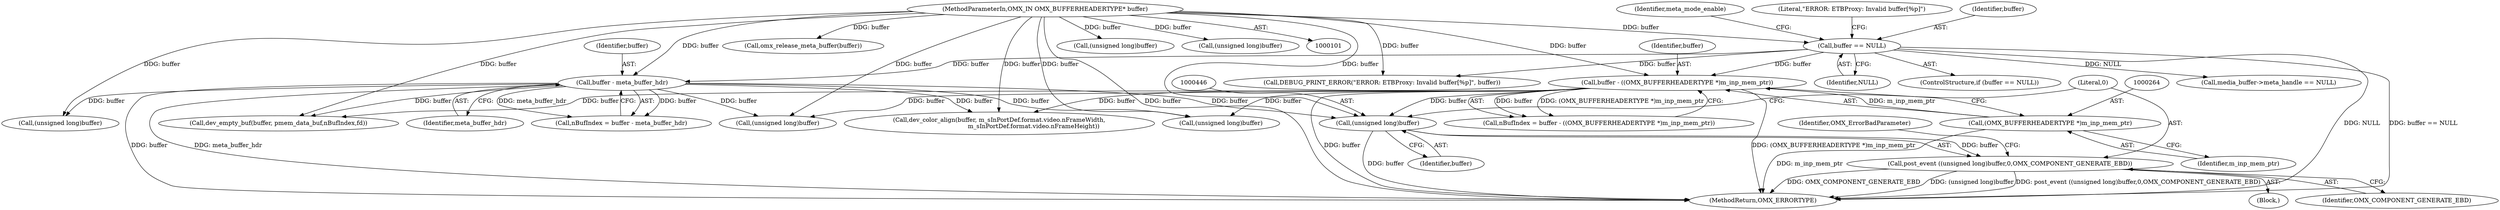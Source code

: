 digraph "0_Android_4ed06d14080d8667d5be14eed200e378cba78345_0@pointer" {
"1000445" [label="(Call,(unsigned long)buffer)"];
"1000159" [label="(Call,buffer - meta_buffer_hdr)"];
"1000138" [label="(Call,buffer == NULL)"];
"1000103" [label="(MethodParameterIn,OMX_IN OMX_BUFFERHEADERTYPE* buffer)"];
"1000261" [label="(Call,buffer - ((OMX_BUFFERHEADERTYPE *)m_inp_mem_ptr))"];
"1000263" [label="(Call,(OMX_BUFFERHEADERTYPE *)m_inp_mem_ptr)"];
"1000444" [label="(Call,post_event ((unsigned long)buffer,0,OMX_COMPONENT_GENERATE_EBD))"];
"1000161" [label="(Identifier,meta_buffer_hdr)"];
"1000138" [label="(Call,buffer == NULL)"];
"1000448" [label="(Literal,0)"];
"1000159" [label="(Call,buffer - meta_buffer_hdr)"];
"1000160" [label="(Identifier,buffer)"];
"1000149" [label="(Identifier,meta_mode_enable)"];
"1000286" [label="(Call,(unsigned long)buffer)"];
"1000262" [label="(Identifier,buffer)"];
"1000444" [label="(Call,post_event ((unsigned long)buffer,0,OMX_COMPONENT_GENERATE_EBD))"];
"1000562" [label="(Call,dev_color_align(buffer, m_sInPortDef.format.video.nFrameWidth,\n                                    m_sInPortDef.format.video.nFrameHeight))"];
"1000157" [label="(Call,nBufIndex = buffer - meta_buffer_hdr)"];
"1000490" [label="(Call,(unsigned long)buffer)"];
"1000600" [label="(Call,omx_release_meta_buffer(buffer))"];
"1000250" [label="(Call,(unsigned long)buffer)"];
"1000261" [label="(Call,buffer - ((OMX_BUFFERHEADERTYPE *)m_inp_mem_ptr))"];
"1000265" [label="(Identifier,m_inp_mem_ptr)"];
"1000591" [label="(Call,dev_empty_buf(buffer, pmem_data_buf,nBufIndex,fd))"];
"1000441" [label="(Block,)"];
"1000103" [label="(MethodParameterIn,OMX_IN OMX_BUFFERHEADERTYPE* buffer)"];
"1000263" [label="(Call,(OMX_BUFFERHEADERTYPE *)m_inp_mem_ptr)"];
"1000259" [label="(Call,nBufIndex = buffer - ((OMX_BUFFERHEADERTYPE *)m_inp_mem_ptr))"];
"1000142" [label="(Call,DEBUG_PRINT_ERROR(\"ERROR: ETBProxy: Invalid buffer[%p]\", buffer))"];
"1000445" [label="(Call,(unsigned long)buffer)"];
"1000619" [label="(MethodReturn,OMX_ERRORTYPE)"];
"1000447" [label="(Identifier,buffer)"];
"1000140" [label="(Identifier,NULL)"];
"1000451" [label="(Identifier,OMX_ErrorBadParameter)"];
"1000582" [label="(Call,(unsigned long)buffer)"];
"1000143" [label="(Literal,\"ERROR: ETBProxy: Invalid buffer[%p]\")"];
"1000603" [label="(Call,(unsigned long)buffer)"];
"1000139" [label="(Identifier,buffer)"];
"1000449" [label="(Identifier,OMX_COMPONENT_GENERATE_EBD)"];
"1000137" [label="(ControlStructure,if (buffer == NULL))"];
"1000212" [label="(Call,media_buffer->meta_handle == NULL)"];
"1000445" -> "1000444"  [label="AST: "];
"1000445" -> "1000447"  [label="CFG: "];
"1000446" -> "1000445"  [label="AST: "];
"1000447" -> "1000445"  [label="AST: "];
"1000448" -> "1000445"  [label="CFG: "];
"1000445" -> "1000619"  [label="DDG: buffer"];
"1000445" -> "1000444"  [label="DDG: buffer"];
"1000159" -> "1000445"  [label="DDG: buffer"];
"1000261" -> "1000445"  [label="DDG: buffer"];
"1000103" -> "1000445"  [label="DDG: buffer"];
"1000159" -> "1000157"  [label="AST: "];
"1000159" -> "1000161"  [label="CFG: "];
"1000160" -> "1000159"  [label="AST: "];
"1000161" -> "1000159"  [label="AST: "];
"1000157" -> "1000159"  [label="CFG: "];
"1000159" -> "1000619"  [label="DDG: buffer"];
"1000159" -> "1000619"  [label="DDG: meta_buffer_hdr"];
"1000159" -> "1000157"  [label="DDG: buffer"];
"1000159" -> "1000157"  [label="DDG: meta_buffer_hdr"];
"1000138" -> "1000159"  [label="DDG: buffer"];
"1000103" -> "1000159"  [label="DDG: buffer"];
"1000159" -> "1000250"  [label="DDG: buffer"];
"1000159" -> "1000286"  [label="DDG: buffer"];
"1000159" -> "1000490"  [label="DDG: buffer"];
"1000159" -> "1000562"  [label="DDG: buffer"];
"1000159" -> "1000591"  [label="DDG: buffer"];
"1000138" -> "1000137"  [label="AST: "];
"1000138" -> "1000140"  [label="CFG: "];
"1000139" -> "1000138"  [label="AST: "];
"1000140" -> "1000138"  [label="AST: "];
"1000143" -> "1000138"  [label="CFG: "];
"1000149" -> "1000138"  [label="CFG: "];
"1000138" -> "1000619"  [label="DDG: NULL"];
"1000138" -> "1000619"  [label="DDG: buffer == NULL"];
"1000103" -> "1000138"  [label="DDG: buffer"];
"1000138" -> "1000142"  [label="DDG: buffer"];
"1000138" -> "1000212"  [label="DDG: NULL"];
"1000138" -> "1000261"  [label="DDG: buffer"];
"1000103" -> "1000101"  [label="AST: "];
"1000103" -> "1000619"  [label="DDG: buffer"];
"1000103" -> "1000142"  [label="DDG: buffer"];
"1000103" -> "1000250"  [label="DDG: buffer"];
"1000103" -> "1000261"  [label="DDG: buffer"];
"1000103" -> "1000286"  [label="DDG: buffer"];
"1000103" -> "1000490"  [label="DDG: buffer"];
"1000103" -> "1000562"  [label="DDG: buffer"];
"1000103" -> "1000582"  [label="DDG: buffer"];
"1000103" -> "1000591"  [label="DDG: buffer"];
"1000103" -> "1000600"  [label="DDG: buffer"];
"1000103" -> "1000603"  [label="DDG: buffer"];
"1000261" -> "1000259"  [label="AST: "];
"1000261" -> "1000263"  [label="CFG: "];
"1000262" -> "1000261"  [label="AST: "];
"1000263" -> "1000261"  [label="AST: "];
"1000259" -> "1000261"  [label="CFG: "];
"1000261" -> "1000619"  [label="DDG: (OMX_BUFFERHEADERTYPE *)m_inp_mem_ptr"];
"1000261" -> "1000619"  [label="DDG: buffer"];
"1000261" -> "1000259"  [label="DDG: buffer"];
"1000261" -> "1000259"  [label="DDG: (OMX_BUFFERHEADERTYPE *)m_inp_mem_ptr"];
"1000263" -> "1000261"  [label="DDG: m_inp_mem_ptr"];
"1000261" -> "1000286"  [label="DDG: buffer"];
"1000261" -> "1000490"  [label="DDG: buffer"];
"1000261" -> "1000562"  [label="DDG: buffer"];
"1000261" -> "1000591"  [label="DDG: buffer"];
"1000263" -> "1000265"  [label="CFG: "];
"1000264" -> "1000263"  [label="AST: "];
"1000265" -> "1000263"  [label="AST: "];
"1000263" -> "1000619"  [label="DDG: m_inp_mem_ptr"];
"1000444" -> "1000441"  [label="AST: "];
"1000444" -> "1000449"  [label="CFG: "];
"1000448" -> "1000444"  [label="AST: "];
"1000449" -> "1000444"  [label="AST: "];
"1000451" -> "1000444"  [label="CFG: "];
"1000444" -> "1000619"  [label="DDG: OMX_COMPONENT_GENERATE_EBD"];
"1000444" -> "1000619"  [label="DDG: (unsigned long)buffer"];
"1000444" -> "1000619"  [label="DDG: post_event ((unsigned long)buffer,0,OMX_COMPONENT_GENERATE_EBD)"];
}
